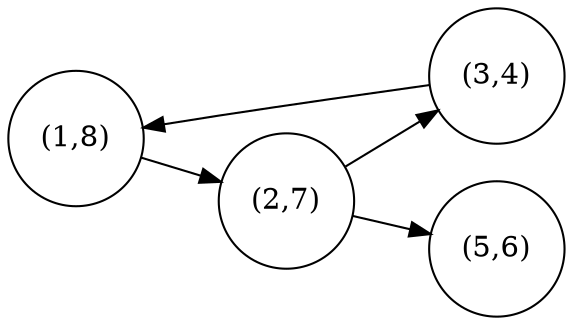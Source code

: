 digraph "" {
        rankdir=LR;
	size="8,5"
	node[shape=circle];

        1[label="(1,8)"];
        2[label="(2,7)"];
        3[label="(3,4)"];
        4[label="(5,6)"];

        1->2;
        2->3;
        3->1;
        2->4;
}